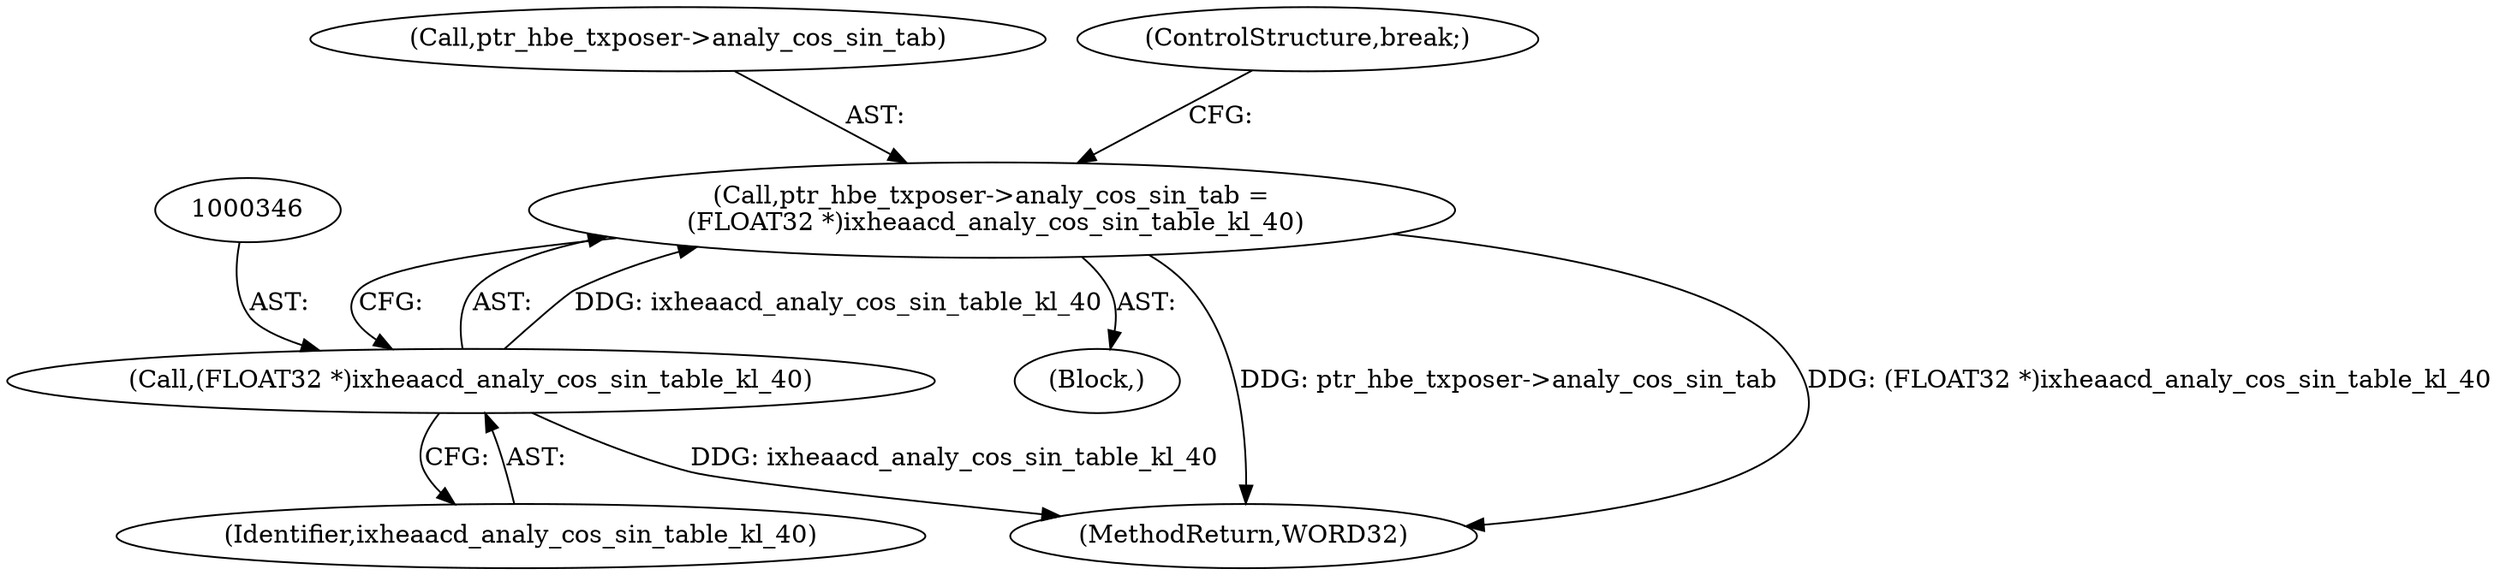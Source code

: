 digraph "0_Android_04e8cd58f075bec5892e369c8deebca9c67e855c_4@pointer" {
"1000341" [label="(Call,ptr_hbe_txposer->analy_cos_sin_tab =\n (FLOAT32 *)ixheaacd_analy_cos_sin_table_kl_40)"];
"1000345" [label="(Call,(FLOAT32 *)ixheaacd_analy_cos_sin_table_kl_40)"];
"1000342" [label="(Call,ptr_hbe_txposer->analy_cos_sin_tab)"];
"1000345" [label="(Call,(FLOAT32 *)ixheaacd_analy_cos_sin_table_kl_40)"];
"1000236" [label="(Block,)"];
"1000571" [label="(MethodReturn,WORD32)"];
"1000348" [label="(ControlStructure,break;)"];
"1000347" [label="(Identifier,ixheaacd_analy_cos_sin_table_kl_40)"];
"1000341" [label="(Call,ptr_hbe_txposer->analy_cos_sin_tab =\n (FLOAT32 *)ixheaacd_analy_cos_sin_table_kl_40)"];
"1000341" -> "1000236"  [label="AST: "];
"1000341" -> "1000345"  [label="CFG: "];
"1000342" -> "1000341"  [label="AST: "];
"1000345" -> "1000341"  [label="AST: "];
"1000348" -> "1000341"  [label="CFG: "];
"1000341" -> "1000571"  [label="DDG: ptr_hbe_txposer->analy_cos_sin_tab"];
"1000341" -> "1000571"  [label="DDG: (FLOAT32 *)ixheaacd_analy_cos_sin_table_kl_40"];
"1000345" -> "1000341"  [label="DDG: ixheaacd_analy_cos_sin_table_kl_40"];
"1000345" -> "1000347"  [label="CFG: "];
"1000346" -> "1000345"  [label="AST: "];
"1000347" -> "1000345"  [label="AST: "];
"1000345" -> "1000571"  [label="DDG: ixheaacd_analy_cos_sin_table_kl_40"];
}
